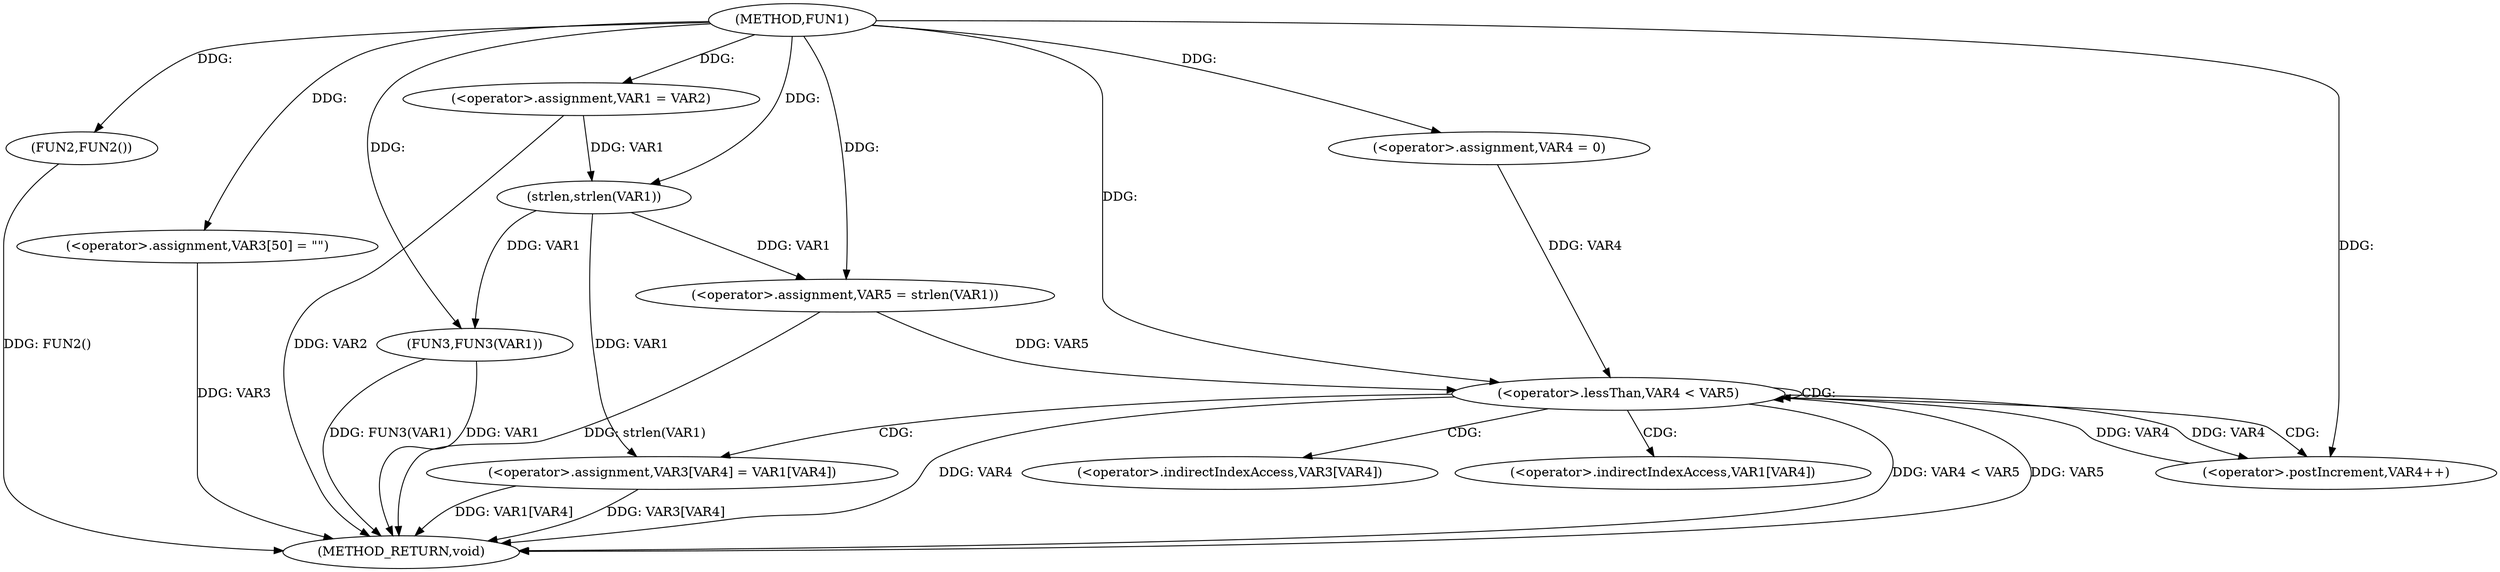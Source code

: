 digraph FUN1 {  
"1000100" [label = "(METHOD,FUN1)" ]
"1000140" [label = "(METHOD_RETURN,void)" ]
"1000104" [label = "(<operator>.assignment,VAR1 = VAR2)" ]
"1000108" [label = "(FUN2,FUN2())" ]
"1000112" [label = "(<operator>.assignment,VAR3[50] = \"\")" ]
"1000117" [label = "(<operator>.assignment,VAR5 = strlen(VAR1))" ]
"1000119" [label = "(strlen,strlen(VAR1))" ]
"1000122" [label = "(<operator>.assignment,VAR4 = 0)" ]
"1000125" [label = "(<operator>.lessThan,VAR4 < VAR5)" ]
"1000128" [label = "(<operator>.postIncrement,VAR4++)" ]
"1000131" [label = "(<operator>.assignment,VAR3[VAR4] = VAR1[VAR4])" ]
"1000138" [label = "(FUN3,FUN3(VAR1))" ]
"1000132" [label = "(<operator>.indirectIndexAccess,VAR3[VAR4])" ]
"1000135" [label = "(<operator>.indirectIndexAccess,VAR1[VAR4])" ]
  "1000125" -> "1000140"  [ label = "DDG: VAR4"] 
  "1000125" -> "1000140"  [ label = "DDG: VAR4 < VAR5"] 
  "1000108" -> "1000140"  [ label = "DDG: FUN2()"] 
  "1000125" -> "1000140"  [ label = "DDG: VAR5"] 
  "1000117" -> "1000140"  [ label = "DDG: strlen(VAR1)"] 
  "1000104" -> "1000140"  [ label = "DDG: VAR2"] 
  "1000131" -> "1000140"  [ label = "DDG: VAR3[VAR4]"] 
  "1000138" -> "1000140"  [ label = "DDG: VAR1"] 
  "1000131" -> "1000140"  [ label = "DDG: VAR1[VAR4]"] 
  "1000112" -> "1000140"  [ label = "DDG: VAR3"] 
  "1000138" -> "1000140"  [ label = "DDG: FUN3(VAR1)"] 
  "1000100" -> "1000104"  [ label = "DDG: "] 
  "1000100" -> "1000108"  [ label = "DDG: "] 
  "1000100" -> "1000112"  [ label = "DDG: "] 
  "1000119" -> "1000117"  [ label = "DDG: VAR1"] 
  "1000100" -> "1000117"  [ label = "DDG: "] 
  "1000104" -> "1000119"  [ label = "DDG: VAR1"] 
  "1000100" -> "1000119"  [ label = "DDG: "] 
  "1000100" -> "1000122"  [ label = "DDG: "] 
  "1000122" -> "1000125"  [ label = "DDG: VAR4"] 
  "1000128" -> "1000125"  [ label = "DDG: VAR4"] 
  "1000100" -> "1000125"  [ label = "DDG: "] 
  "1000117" -> "1000125"  [ label = "DDG: VAR5"] 
  "1000125" -> "1000128"  [ label = "DDG: VAR4"] 
  "1000100" -> "1000128"  [ label = "DDG: "] 
  "1000119" -> "1000131"  [ label = "DDG: VAR1"] 
  "1000119" -> "1000138"  [ label = "DDG: VAR1"] 
  "1000100" -> "1000138"  [ label = "DDG: "] 
  "1000125" -> "1000132"  [ label = "CDG: "] 
  "1000125" -> "1000128"  [ label = "CDG: "] 
  "1000125" -> "1000125"  [ label = "CDG: "] 
  "1000125" -> "1000131"  [ label = "CDG: "] 
  "1000125" -> "1000135"  [ label = "CDG: "] 
}
